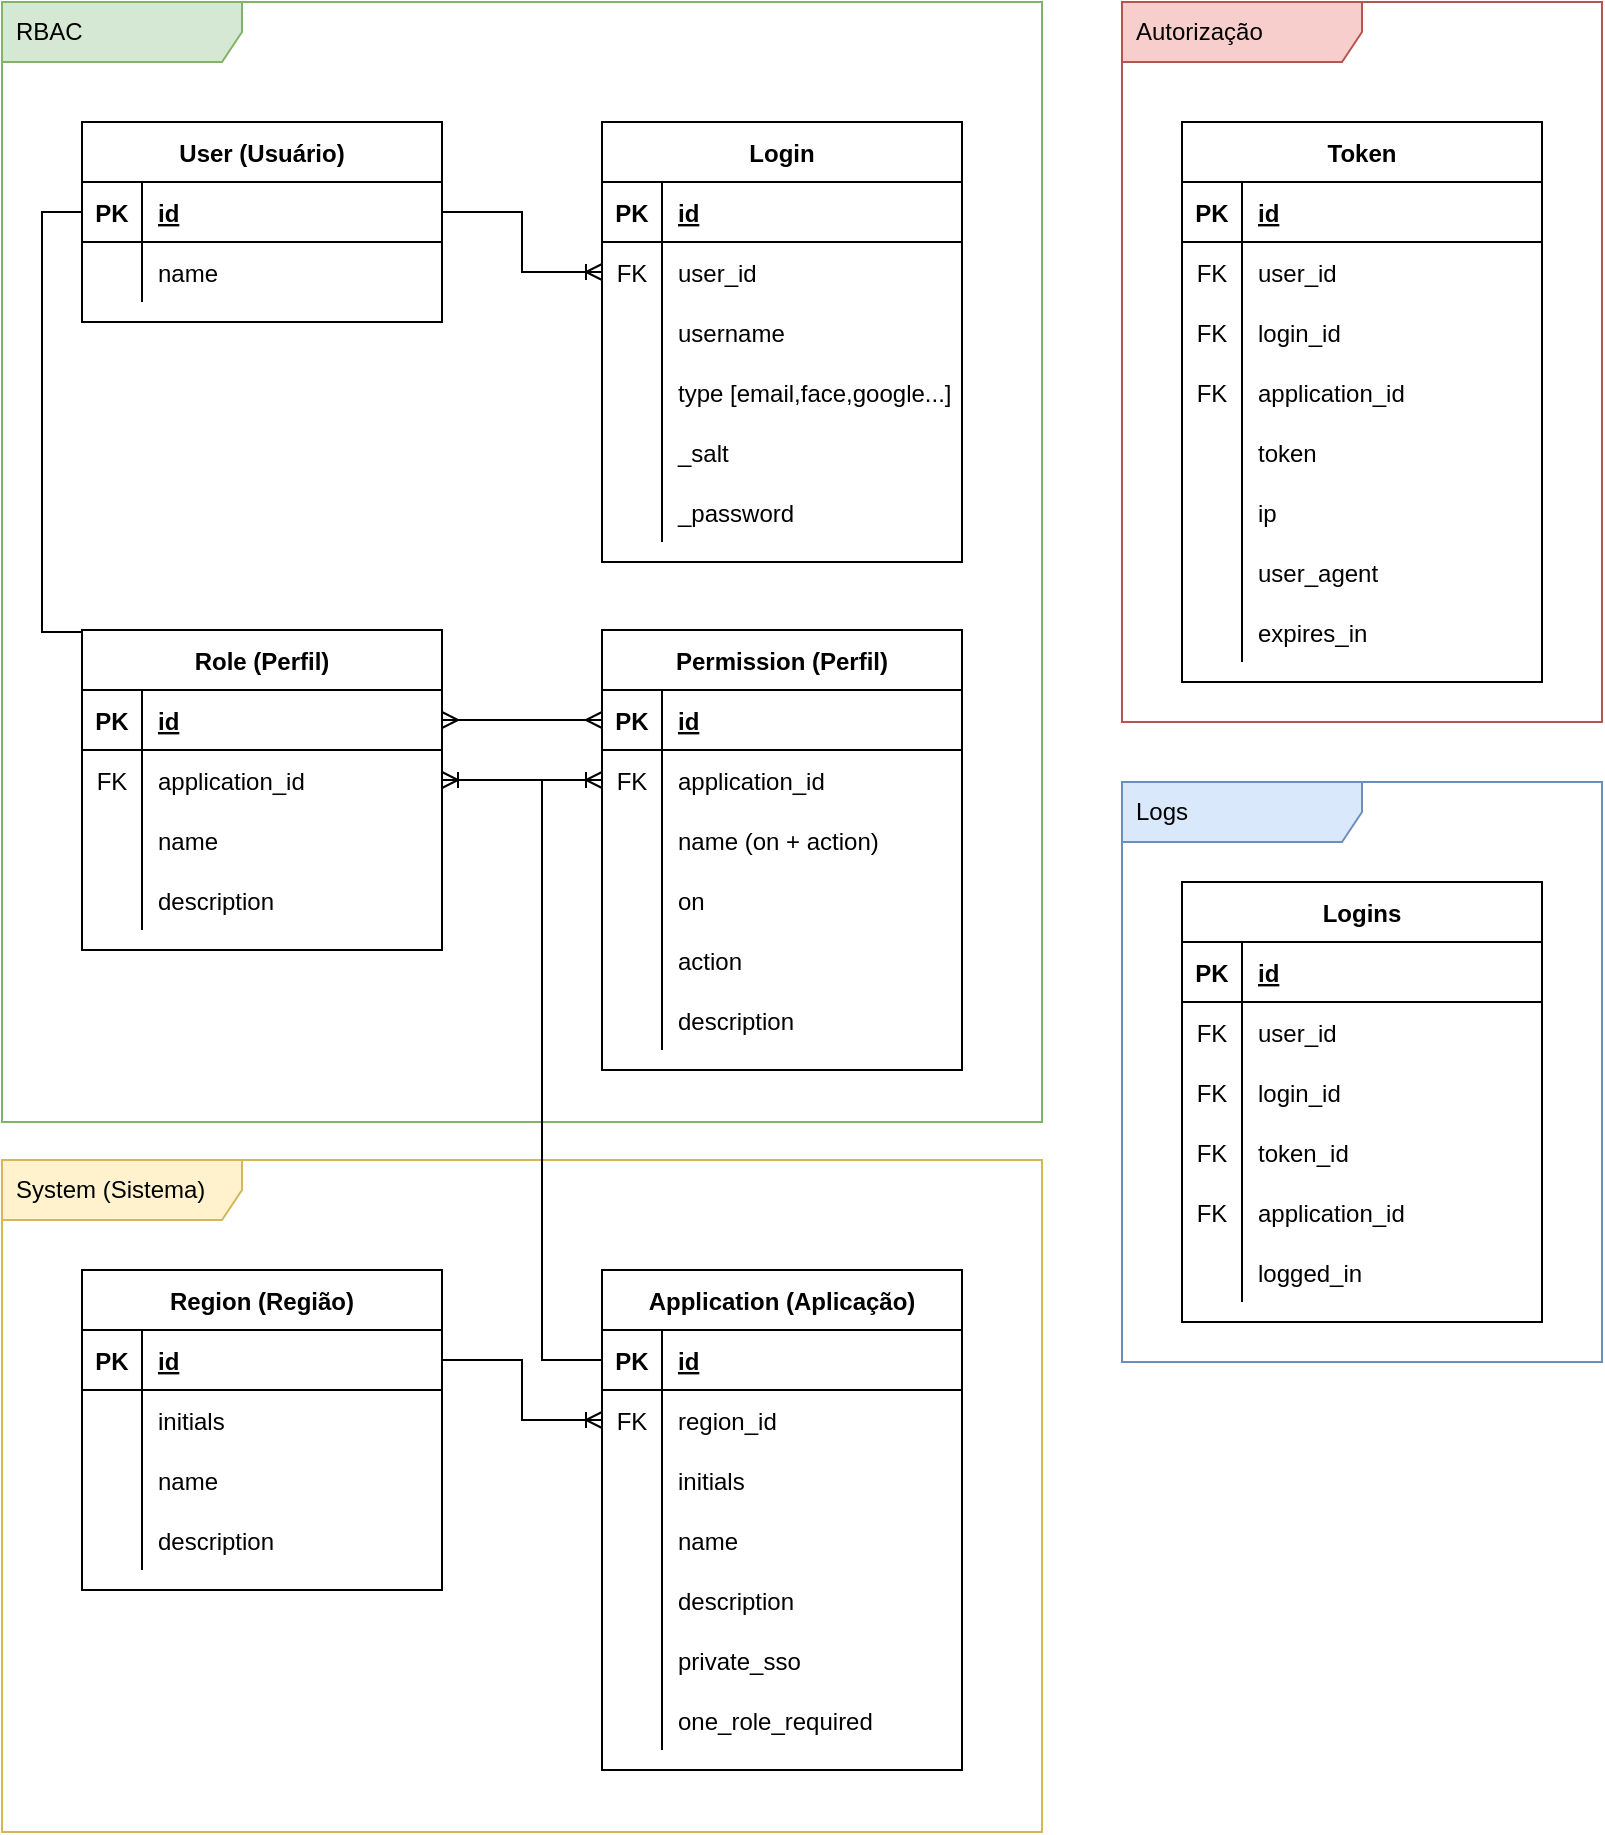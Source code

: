 <mxfile version="17.4.2" type="device"><diagram id="7L22PX9QV5Uu25FfbXxa" name="Page-1"><mxGraphModel dx="1422" dy="873" grid="1" gridSize="10" guides="1" tooltips="1" connect="1" arrows="1" fold="1" page="1" pageScale="1" pageWidth="850" pageHeight="1100" math="0" shadow="0"><root><mxCell id="0"/><mxCell id="1" parent="0"/><mxCell id="pGG53YKGma42JUIy1gXs-1" value="RBAC" style="shape=umlFrame;whiteSpace=wrap;html=1;width=120;height=30;boundedLbl=1;verticalAlign=middle;align=left;spacingLeft=5;fillColor=#d5e8d4;strokeColor=#82b366;swimlaneFillColor=default;" parent="1" vertex="1"><mxGeometry x="23" y="30" width="520" height="560" as="geometry"/></mxCell><mxCell id="pGG53YKGma42JUIy1gXs-2" value="Autorização" style="shape=umlFrame;whiteSpace=wrap;html=1;width=120;height=30;boundedLbl=1;verticalAlign=middle;align=left;spacingLeft=5;fillColor=#f8cecc;strokeColor=#b85450;swimlaneFillColor=default;" parent="1" vertex="1"><mxGeometry x="583" y="30" width="240" height="360" as="geometry"/></mxCell><mxCell id="pGG53YKGma42JUIy1gXs-66" style="edgeStyle=orthogonalEdgeStyle;rounded=0;orthogonalLoop=1;jettySize=auto;html=1;endArrow=ERoneToMany;endFill=0;" parent="1" source="pGG53YKGma42JUIy1gXs-23" target="pGG53YKGma42JUIy1gXs-36" edge="1"><mxGeometry relative="1" as="geometry"><Array as="points"><mxPoint x="43" y="135"/><mxPoint x="43" y="345"/></Array></mxGeometry></mxCell><mxCell id="pGG53YKGma42JUIy1gXs-22" value="User (Usuário)" style="shape=table;startSize=30;container=1;collapsible=1;childLayout=tableLayout;fixedRows=1;rowLines=0;fontStyle=1;align=center;resizeLast=1;" parent="1" vertex="1"><mxGeometry x="63" y="90" width="180" height="100" as="geometry"><mxRectangle x="60" y="400" width="60" height="30" as="alternateBounds"/></mxGeometry></mxCell><mxCell id="pGG53YKGma42JUIy1gXs-23" value="" style="shape=tableRow;horizontal=0;startSize=0;swimlaneHead=0;swimlaneBody=0;fillColor=none;collapsible=0;dropTarget=0;points=[[0,0.5],[1,0.5]];portConstraint=eastwest;top=0;left=0;right=0;bottom=1;" parent="pGG53YKGma42JUIy1gXs-22" vertex="1"><mxGeometry y="30" width="180" height="30" as="geometry"/></mxCell><mxCell id="pGG53YKGma42JUIy1gXs-24" value="PK" style="shape=partialRectangle;connectable=0;fillColor=none;top=0;left=0;bottom=0;right=0;fontStyle=1;overflow=hidden;" parent="pGG53YKGma42JUIy1gXs-23" vertex="1"><mxGeometry width="30" height="30" as="geometry"><mxRectangle width="30" height="30" as="alternateBounds"/></mxGeometry></mxCell><mxCell id="pGG53YKGma42JUIy1gXs-25" value="id" style="shape=partialRectangle;connectable=0;fillColor=none;top=0;left=0;bottom=0;right=0;align=left;spacingLeft=6;fontStyle=5;overflow=hidden;" parent="pGG53YKGma42JUIy1gXs-23" vertex="1"><mxGeometry x="30" width="150" height="30" as="geometry"><mxRectangle width="150" height="30" as="alternateBounds"/></mxGeometry></mxCell><mxCell id="pGG53YKGma42JUIy1gXs-26" value="" style="shape=tableRow;horizontal=0;startSize=0;swimlaneHead=0;swimlaneBody=0;fillColor=none;collapsible=0;dropTarget=0;points=[[0,0.5],[1,0.5]];portConstraint=eastwest;top=0;left=0;right=0;bottom=0;" parent="pGG53YKGma42JUIy1gXs-22" vertex="1"><mxGeometry y="60" width="180" height="30" as="geometry"/></mxCell><mxCell id="pGG53YKGma42JUIy1gXs-27" value="" style="shape=partialRectangle;connectable=0;fillColor=none;top=0;left=0;bottom=0;right=0;editable=1;overflow=hidden;" parent="pGG53YKGma42JUIy1gXs-26" vertex="1"><mxGeometry width="30" height="30" as="geometry"><mxRectangle width="30" height="30" as="alternateBounds"/></mxGeometry></mxCell><mxCell id="pGG53YKGma42JUIy1gXs-28" value="name" style="shape=partialRectangle;connectable=0;fillColor=none;top=0;left=0;bottom=0;right=0;align=left;spacingLeft=6;overflow=hidden;" parent="pGG53YKGma42JUIy1gXs-26" vertex="1"><mxGeometry x="30" width="150" height="30" as="geometry"><mxRectangle width="150" height="30" as="alternateBounds"/></mxGeometry></mxCell><mxCell id="pGG53YKGma42JUIy1gXs-35" value="Role (Perfil)" style="shape=table;startSize=30;container=1;collapsible=1;childLayout=tableLayout;fixedRows=1;rowLines=0;fontStyle=1;align=center;resizeLast=1;" parent="1" vertex="1"><mxGeometry x="63" y="344" width="180" height="160" as="geometry"><mxRectangle x="60" y="400" width="60" height="30" as="alternateBounds"/></mxGeometry></mxCell><mxCell id="pGG53YKGma42JUIy1gXs-36" value="" style="shape=tableRow;horizontal=0;startSize=0;swimlaneHead=0;swimlaneBody=0;fillColor=none;collapsible=0;dropTarget=0;points=[[0,0.5],[1,0.5]];portConstraint=eastwest;top=0;left=0;right=0;bottom=1;" parent="pGG53YKGma42JUIy1gXs-35" vertex="1"><mxGeometry y="30" width="180" height="30" as="geometry"/></mxCell><mxCell id="pGG53YKGma42JUIy1gXs-37" value="PK" style="shape=partialRectangle;connectable=0;fillColor=none;top=0;left=0;bottom=0;right=0;fontStyle=1;overflow=hidden;" parent="pGG53YKGma42JUIy1gXs-36" vertex="1"><mxGeometry width="30" height="30" as="geometry"><mxRectangle width="30" height="30" as="alternateBounds"/></mxGeometry></mxCell><mxCell id="pGG53YKGma42JUIy1gXs-38" value="id" style="shape=partialRectangle;connectable=0;fillColor=none;top=0;left=0;bottom=0;right=0;align=left;spacingLeft=6;fontStyle=5;overflow=hidden;" parent="pGG53YKGma42JUIy1gXs-36" vertex="1"><mxGeometry x="30" width="150" height="30" as="geometry"><mxRectangle width="150" height="30" as="alternateBounds"/></mxGeometry></mxCell><mxCell id="pGG53YKGma42JUIy1gXs-45" value="" style="shape=tableRow;horizontal=0;startSize=0;swimlaneHead=0;swimlaneBody=0;fillColor=none;collapsible=0;dropTarget=0;points=[[0,0.5],[1,0.5]];portConstraint=eastwest;top=0;left=0;right=0;bottom=0;" parent="pGG53YKGma42JUIy1gXs-35" vertex="1"><mxGeometry y="60" width="180" height="30" as="geometry"/></mxCell><mxCell id="pGG53YKGma42JUIy1gXs-46" value="FK" style="shape=partialRectangle;connectable=0;fillColor=none;top=0;left=0;bottom=0;right=0;fontStyle=0;overflow=hidden;" parent="pGG53YKGma42JUIy1gXs-45" vertex="1"><mxGeometry width="30" height="30" as="geometry"><mxRectangle width="30" height="30" as="alternateBounds"/></mxGeometry></mxCell><mxCell id="pGG53YKGma42JUIy1gXs-47" value="application_id" style="shape=partialRectangle;connectable=0;fillColor=none;top=0;left=0;bottom=0;right=0;align=left;spacingLeft=6;fontStyle=0;overflow=hidden;" parent="pGG53YKGma42JUIy1gXs-45" vertex="1"><mxGeometry x="30" width="150" height="30" as="geometry"><mxRectangle width="150" height="30" as="alternateBounds"/></mxGeometry></mxCell><mxCell id="pGG53YKGma42JUIy1gXs-39" value="" style="shape=tableRow;horizontal=0;startSize=0;swimlaneHead=0;swimlaneBody=0;fillColor=none;collapsible=0;dropTarget=0;points=[[0,0.5],[1,0.5]];portConstraint=eastwest;top=0;left=0;right=0;bottom=0;" parent="pGG53YKGma42JUIy1gXs-35" vertex="1"><mxGeometry y="90" width="180" height="30" as="geometry"/></mxCell><mxCell id="pGG53YKGma42JUIy1gXs-40" value="" style="shape=partialRectangle;connectable=0;fillColor=none;top=0;left=0;bottom=0;right=0;editable=1;overflow=hidden;" parent="pGG53YKGma42JUIy1gXs-39" vertex="1"><mxGeometry width="30" height="30" as="geometry"><mxRectangle width="30" height="30" as="alternateBounds"/></mxGeometry></mxCell><mxCell id="pGG53YKGma42JUIy1gXs-41" value="name" style="shape=partialRectangle;connectable=0;fillColor=none;top=0;left=0;bottom=0;right=0;align=left;spacingLeft=6;overflow=hidden;" parent="pGG53YKGma42JUIy1gXs-39" vertex="1"><mxGeometry x="30" width="150" height="30" as="geometry"><mxRectangle width="150" height="30" as="alternateBounds"/></mxGeometry></mxCell><mxCell id="TY3acSl_LxQXNYoDr1w_-26" value="" style="shape=tableRow;horizontal=0;startSize=0;swimlaneHead=0;swimlaneBody=0;fillColor=none;collapsible=0;dropTarget=0;points=[[0,0.5],[1,0.5]];portConstraint=eastwest;top=0;left=0;right=0;bottom=0;" vertex="1" parent="pGG53YKGma42JUIy1gXs-35"><mxGeometry y="120" width="180" height="30" as="geometry"/></mxCell><mxCell id="TY3acSl_LxQXNYoDr1w_-27" value="" style="shape=partialRectangle;connectable=0;fillColor=none;top=0;left=0;bottom=0;right=0;editable=1;overflow=hidden;" vertex="1" parent="TY3acSl_LxQXNYoDr1w_-26"><mxGeometry width="30" height="30" as="geometry"><mxRectangle width="30" height="30" as="alternateBounds"/></mxGeometry></mxCell><mxCell id="TY3acSl_LxQXNYoDr1w_-28" value="description" style="shape=partialRectangle;connectable=0;fillColor=none;top=0;left=0;bottom=0;right=0;align=left;spacingLeft=6;overflow=hidden;" vertex="1" parent="TY3acSl_LxQXNYoDr1w_-26"><mxGeometry x="30" width="150" height="30" as="geometry"><mxRectangle width="150" height="30" as="alternateBounds"/></mxGeometry></mxCell><mxCell id="pGG53YKGma42JUIy1gXs-48" value="System (Sistema)" style="shape=umlFrame;whiteSpace=wrap;html=1;width=120;height=30;boundedLbl=1;verticalAlign=middle;align=left;spacingLeft=5;fillColor=#fff2cc;strokeColor=#d6b656;swimlaneFillColor=default;" parent="1" vertex="1"><mxGeometry x="23" y="609" width="520" height="336" as="geometry"/></mxCell><mxCell id="pGG53YKGma42JUIy1gXs-49" value="Permission (Perfil)" style="shape=table;startSize=30;container=1;collapsible=1;childLayout=tableLayout;fixedRows=1;rowLines=0;fontStyle=1;align=center;resizeLast=1;" parent="1" vertex="1"><mxGeometry x="323" y="344" width="180" height="220" as="geometry"><mxRectangle x="60" y="400" width="60" height="30" as="alternateBounds"/></mxGeometry></mxCell><mxCell id="pGG53YKGma42JUIy1gXs-50" value="" style="shape=tableRow;horizontal=0;startSize=0;swimlaneHead=0;swimlaneBody=0;fillColor=none;collapsible=0;dropTarget=0;points=[[0,0.5],[1,0.5]];portConstraint=eastwest;top=0;left=0;right=0;bottom=1;" parent="pGG53YKGma42JUIy1gXs-49" vertex="1"><mxGeometry y="30" width="180" height="30" as="geometry"/></mxCell><mxCell id="pGG53YKGma42JUIy1gXs-51" value="PK" style="shape=partialRectangle;connectable=0;fillColor=none;top=0;left=0;bottom=0;right=0;fontStyle=1;overflow=hidden;" parent="pGG53YKGma42JUIy1gXs-50" vertex="1"><mxGeometry width="30" height="30" as="geometry"><mxRectangle width="30" height="30" as="alternateBounds"/></mxGeometry></mxCell><mxCell id="pGG53YKGma42JUIy1gXs-52" value="id" style="shape=partialRectangle;connectable=0;fillColor=none;top=0;left=0;bottom=0;right=0;align=left;spacingLeft=6;fontStyle=5;overflow=hidden;" parent="pGG53YKGma42JUIy1gXs-50" vertex="1"><mxGeometry x="30" width="150" height="30" as="geometry"><mxRectangle width="150" height="30" as="alternateBounds"/></mxGeometry></mxCell><mxCell id="pGG53YKGma42JUIy1gXs-53" value="" style="shape=tableRow;horizontal=0;startSize=0;swimlaneHead=0;swimlaneBody=0;fillColor=none;collapsible=0;dropTarget=0;points=[[0,0.5],[1,0.5]];portConstraint=eastwest;top=0;left=0;right=0;bottom=0;" parent="pGG53YKGma42JUIy1gXs-49" vertex="1"><mxGeometry y="60" width="180" height="30" as="geometry"/></mxCell><mxCell id="pGG53YKGma42JUIy1gXs-54" value="FK" style="shape=partialRectangle;connectable=0;fillColor=none;top=0;left=0;bottom=0;right=0;fontStyle=0;overflow=hidden;" parent="pGG53YKGma42JUIy1gXs-53" vertex="1"><mxGeometry width="30" height="30" as="geometry"><mxRectangle width="30" height="30" as="alternateBounds"/></mxGeometry></mxCell><mxCell id="pGG53YKGma42JUIy1gXs-55" value="application_id" style="shape=partialRectangle;connectable=0;fillColor=none;top=0;left=0;bottom=0;right=0;align=left;spacingLeft=6;fontStyle=0;overflow=hidden;" parent="pGG53YKGma42JUIy1gXs-53" vertex="1"><mxGeometry x="30" width="150" height="30" as="geometry"><mxRectangle width="150" height="30" as="alternateBounds"/></mxGeometry></mxCell><mxCell id="pGG53YKGma42JUIy1gXs-63" value="" style="shape=tableRow;horizontal=0;startSize=0;swimlaneHead=0;swimlaneBody=0;fillColor=none;collapsible=0;dropTarget=0;points=[[0,0.5],[1,0.5]];portConstraint=eastwest;top=0;left=0;right=0;bottom=0;" parent="pGG53YKGma42JUIy1gXs-49" vertex="1"><mxGeometry y="90" width="180" height="30" as="geometry"/></mxCell><mxCell id="pGG53YKGma42JUIy1gXs-64" value="" style="shape=partialRectangle;connectable=0;fillColor=none;top=0;left=0;bottom=0;right=0;editable=1;overflow=hidden;" parent="pGG53YKGma42JUIy1gXs-63" vertex="1"><mxGeometry width="30" height="30" as="geometry"><mxRectangle width="30" height="30" as="alternateBounds"/></mxGeometry></mxCell><mxCell id="pGG53YKGma42JUIy1gXs-65" value="name (on + action)" style="shape=partialRectangle;connectable=0;fillColor=none;top=0;left=0;bottom=0;right=0;align=left;spacingLeft=6;overflow=hidden;" parent="pGG53YKGma42JUIy1gXs-63" vertex="1"><mxGeometry x="30" width="150" height="30" as="geometry"><mxRectangle width="150" height="30" as="alternateBounds"/></mxGeometry></mxCell><mxCell id="pGG53YKGma42JUIy1gXs-56" value="" style="shape=tableRow;horizontal=0;startSize=0;swimlaneHead=0;swimlaneBody=0;fillColor=none;collapsible=0;dropTarget=0;points=[[0,0.5],[1,0.5]];portConstraint=eastwest;top=0;left=0;right=0;bottom=0;" parent="pGG53YKGma42JUIy1gXs-49" vertex="1"><mxGeometry y="120" width="180" height="30" as="geometry"/></mxCell><mxCell id="pGG53YKGma42JUIy1gXs-57" value="" style="shape=partialRectangle;connectable=0;fillColor=none;top=0;left=0;bottom=0;right=0;editable=1;overflow=hidden;" parent="pGG53YKGma42JUIy1gXs-56" vertex="1"><mxGeometry width="30" height="30" as="geometry"><mxRectangle width="30" height="30" as="alternateBounds"/></mxGeometry></mxCell><mxCell id="pGG53YKGma42JUIy1gXs-58" value="on" style="shape=partialRectangle;connectable=0;fillColor=none;top=0;left=0;bottom=0;right=0;align=left;spacingLeft=6;overflow=hidden;" parent="pGG53YKGma42JUIy1gXs-56" vertex="1"><mxGeometry x="30" width="150" height="30" as="geometry"><mxRectangle width="150" height="30" as="alternateBounds"/></mxGeometry></mxCell><mxCell id="pGG53YKGma42JUIy1gXs-60" value="" style="shape=tableRow;horizontal=0;startSize=0;swimlaneHead=0;swimlaneBody=0;fillColor=none;collapsible=0;dropTarget=0;points=[[0,0.5],[1,0.5]];portConstraint=eastwest;top=0;left=0;right=0;bottom=0;" parent="pGG53YKGma42JUIy1gXs-49" vertex="1"><mxGeometry y="150" width="180" height="30" as="geometry"/></mxCell><mxCell id="pGG53YKGma42JUIy1gXs-61" value="" style="shape=partialRectangle;connectable=0;fillColor=none;top=0;left=0;bottom=0;right=0;editable=1;overflow=hidden;" parent="pGG53YKGma42JUIy1gXs-60" vertex="1"><mxGeometry width="30" height="30" as="geometry"><mxRectangle width="30" height="30" as="alternateBounds"/></mxGeometry></mxCell><mxCell id="pGG53YKGma42JUIy1gXs-62" value="action" style="shape=partialRectangle;connectable=0;fillColor=none;top=0;left=0;bottom=0;right=0;align=left;spacingLeft=6;overflow=hidden;" parent="pGG53YKGma42JUIy1gXs-60" vertex="1"><mxGeometry x="30" width="150" height="30" as="geometry"><mxRectangle width="150" height="30" as="alternateBounds"/></mxGeometry></mxCell><mxCell id="TY3acSl_LxQXNYoDr1w_-29" value="" style="shape=tableRow;horizontal=0;startSize=0;swimlaneHead=0;swimlaneBody=0;fillColor=none;collapsible=0;dropTarget=0;points=[[0,0.5],[1,0.5]];portConstraint=eastwest;top=0;left=0;right=0;bottom=0;" vertex="1" parent="pGG53YKGma42JUIy1gXs-49"><mxGeometry y="180" width="180" height="30" as="geometry"/></mxCell><mxCell id="TY3acSl_LxQXNYoDr1w_-30" value="" style="shape=partialRectangle;connectable=0;fillColor=none;top=0;left=0;bottom=0;right=0;editable=1;overflow=hidden;" vertex="1" parent="TY3acSl_LxQXNYoDr1w_-29"><mxGeometry width="30" height="30" as="geometry"><mxRectangle width="30" height="30" as="alternateBounds"/></mxGeometry></mxCell><mxCell id="TY3acSl_LxQXNYoDr1w_-31" value="description" style="shape=partialRectangle;connectable=0;fillColor=none;top=0;left=0;bottom=0;right=0;align=left;spacingLeft=6;overflow=hidden;" vertex="1" parent="TY3acSl_LxQXNYoDr1w_-29"><mxGeometry x="30" width="150" height="30" as="geometry"><mxRectangle width="150" height="30" as="alternateBounds"/></mxGeometry></mxCell><mxCell id="pGG53YKGma42JUIy1gXs-67" style="edgeStyle=orthogonalEdgeStyle;rounded=0;orthogonalLoop=1;jettySize=auto;html=1;endArrow=ERmany;endFill=0;startArrow=ERmany;startFill=0;" parent="1" source="pGG53YKGma42JUIy1gXs-36" target="pGG53YKGma42JUIy1gXs-50" edge="1"><mxGeometry relative="1" as="geometry"/></mxCell><mxCell id="pGG53YKGma42JUIy1gXs-68" value="Region (Região)" style="shape=table;startSize=30;container=1;collapsible=1;childLayout=tableLayout;fixedRows=1;rowLines=0;fontStyle=1;align=center;resizeLast=1;" parent="1" vertex="1"><mxGeometry x="63" y="664" width="180" height="160" as="geometry"><mxRectangle x="60" y="400" width="60" height="30" as="alternateBounds"/></mxGeometry></mxCell><mxCell id="pGG53YKGma42JUIy1gXs-69" value="" style="shape=tableRow;horizontal=0;startSize=0;swimlaneHead=0;swimlaneBody=0;fillColor=none;collapsible=0;dropTarget=0;points=[[0,0.5],[1,0.5]];portConstraint=eastwest;top=0;left=0;right=0;bottom=1;" parent="pGG53YKGma42JUIy1gXs-68" vertex="1"><mxGeometry y="30" width="180" height="30" as="geometry"/></mxCell><mxCell id="pGG53YKGma42JUIy1gXs-70" value="PK" style="shape=partialRectangle;connectable=0;fillColor=none;top=0;left=0;bottom=0;right=0;fontStyle=1;overflow=hidden;" parent="pGG53YKGma42JUIy1gXs-69" vertex="1"><mxGeometry width="30" height="30" as="geometry"><mxRectangle width="30" height="30" as="alternateBounds"/></mxGeometry></mxCell><mxCell id="pGG53YKGma42JUIy1gXs-71" value="id" style="shape=partialRectangle;connectable=0;fillColor=none;top=0;left=0;bottom=0;right=0;align=left;spacingLeft=6;fontStyle=5;overflow=hidden;" parent="pGG53YKGma42JUIy1gXs-69" vertex="1"><mxGeometry x="30" width="150" height="30" as="geometry"><mxRectangle width="150" height="30" as="alternateBounds"/></mxGeometry></mxCell><mxCell id="pGG53YKGma42JUIy1gXs-72" value="" style="shape=tableRow;horizontal=0;startSize=0;swimlaneHead=0;swimlaneBody=0;fillColor=none;collapsible=0;dropTarget=0;points=[[0,0.5],[1,0.5]];portConstraint=eastwest;top=0;left=0;right=0;bottom=0;" parent="pGG53YKGma42JUIy1gXs-68" vertex="1"><mxGeometry y="60" width="180" height="30" as="geometry"/></mxCell><mxCell id="pGG53YKGma42JUIy1gXs-73" value="" style="shape=partialRectangle;connectable=0;fillColor=none;top=0;left=0;bottom=0;right=0;editable=1;overflow=hidden;" parent="pGG53YKGma42JUIy1gXs-72" vertex="1"><mxGeometry width="30" height="30" as="geometry"><mxRectangle width="30" height="30" as="alternateBounds"/></mxGeometry></mxCell><mxCell id="pGG53YKGma42JUIy1gXs-74" value="initials" style="shape=partialRectangle;connectable=0;fillColor=none;top=0;left=0;bottom=0;right=0;align=left;spacingLeft=6;overflow=hidden;" parent="pGG53YKGma42JUIy1gXs-72" vertex="1"><mxGeometry x="30" width="150" height="30" as="geometry"><mxRectangle width="150" height="30" as="alternateBounds"/></mxGeometry></mxCell><mxCell id="TY3acSl_LxQXNYoDr1w_-2" value="" style="shape=tableRow;horizontal=0;startSize=0;swimlaneHead=0;swimlaneBody=0;fillColor=none;collapsible=0;dropTarget=0;points=[[0,0.5],[1,0.5]];portConstraint=eastwest;top=0;left=0;right=0;bottom=0;" vertex="1" parent="pGG53YKGma42JUIy1gXs-68"><mxGeometry y="90" width="180" height="30" as="geometry"/></mxCell><mxCell id="TY3acSl_LxQXNYoDr1w_-3" value="" style="shape=partialRectangle;connectable=0;fillColor=none;top=0;left=0;bottom=0;right=0;editable=1;overflow=hidden;" vertex="1" parent="TY3acSl_LxQXNYoDr1w_-2"><mxGeometry width="30" height="30" as="geometry"><mxRectangle width="30" height="30" as="alternateBounds"/></mxGeometry></mxCell><mxCell id="TY3acSl_LxQXNYoDr1w_-4" value="name" style="shape=partialRectangle;connectable=0;fillColor=none;top=0;left=0;bottom=0;right=0;align=left;spacingLeft=6;overflow=hidden;" vertex="1" parent="TY3acSl_LxQXNYoDr1w_-2"><mxGeometry x="30" width="150" height="30" as="geometry"><mxRectangle width="150" height="30" as="alternateBounds"/></mxGeometry></mxCell><mxCell id="7OLPTeiI4jVUDo6cS-9v-1" value="" style="shape=tableRow;horizontal=0;startSize=0;swimlaneHead=0;swimlaneBody=0;fillColor=none;collapsible=0;dropTarget=0;points=[[0,0.5],[1,0.5]];portConstraint=eastwest;top=0;left=0;right=0;bottom=0;" parent="pGG53YKGma42JUIy1gXs-68" vertex="1"><mxGeometry y="120" width="180" height="30" as="geometry"/></mxCell><mxCell id="7OLPTeiI4jVUDo6cS-9v-2" value="" style="shape=partialRectangle;connectable=0;fillColor=none;top=0;left=0;bottom=0;right=0;editable=1;overflow=hidden;" parent="7OLPTeiI4jVUDo6cS-9v-1" vertex="1"><mxGeometry width="30" height="30" as="geometry"><mxRectangle width="30" height="30" as="alternateBounds"/></mxGeometry></mxCell><mxCell id="7OLPTeiI4jVUDo6cS-9v-3" value="description" style="shape=partialRectangle;connectable=0;fillColor=none;top=0;left=0;bottom=0;right=0;align=left;spacingLeft=6;overflow=hidden;" parent="7OLPTeiI4jVUDo6cS-9v-1" vertex="1"><mxGeometry x="30" width="150" height="30" as="geometry"><mxRectangle width="150" height="30" as="alternateBounds"/></mxGeometry></mxCell><mxCell id="pGG53YKGma42JUIy1gXs-75" value="Application (Aplicação)" style="shape=table;startSize=30;container=1;collapsible=1;childLayout=tableLayout;fixedRows=1;rowLines=0;fontStyle=1;align=center;resizeLast=1;" parent="1" vertex="1"><mxGeometry x="323" y="664" width="180" height="250" as="geometry"><mxRectangle x="60" y="400" width="60" height="30" as="alternateBounds"/></mxGeometry></mxCell><mxCell id="pGG53YKGma42JUIy1gXs-76" value="" style="shape=tableRow;horizontal=0;startSize=0;swimlaneHead=0;swimlaneBody=0;fillColor=none;collapsible=0;dropTarget=0;points=[[0,0.5],[1,0.5]];portConstraint=eastwest;top=0;left=0;right=0;bottom=1;" parent="pGG53YKGma42JUIy1gXs-75" vertex="1"><mxGeometry y="30" width="180" height="30" as="geometry"/></mxCell><mxCell id="pGG53YKGma42JUIy1gXs-77" value="PK" style="shape=partialRectangle;connectable=0;fillColor=none;top=0;left=0;bottom=0;right=0;fontStyle=1;overflow=hidden;" parent="pGG53YKGma42JUIy1gXs-76" vertex="1"><mxGeometry width="30" height="30" as="geometry"><mxRectangle width="30" height="30" as="alternateBounds"/></mxGeometry></mxCell><mxCell id="pGG53YKGma42JUIy1gXs-78" value="id" style="shape=partialRectangle;connectable=0;fillColor=none;top=0;left=0;bottom=0;right=0;align=left;spacingLeft=6;fontStyle=5;overflow=hidden;" parent="pGG53YKGma42JUIy1gXs-76" vertex="1"><mxGeometry x="30" width="150" height="30" as="geometry"><mxRectangle width="150" height="30" as="alternateBounds"/></mxGeometry></mxCell><mxCell id="pGG53YKGma42JUIy1gXs-82" value="" style="shape=tableRow;horizontal=0;startSize=0;swimlaneHead=0;swimlaneBody=0;fillColor=none;collapsible=0;dropTarget=0;points=[[0,0.5],[1,0.5]];portConstraint=eastwest;top=0;left=0;right=0;bottom=0;" parent="pGG53YKGma42JUIy1gXs-75" vertex="1"><mxGeometry y="60" width="180" height="30" as="geometry"/></mxCell><mxCell id="pGG53YKGma42JUIy1gXs-83" value="FK" style="shape=partialRectangle;connectable=0;fillColor=none;top=0;left=0;bottom=0;right=0;fontStyle=0;overflow=hidden;" parent="pGG53YKGma42JUIy1gXs-82" vertex="1"><mxGeometry width="30" height="30" as="geometry"><mxRectangle width="30" height="30" as="alternateBounds"/></mxGeometry></mxCell><mxCell id="pGG53YKGma42JUIy1gXs-84" value="region_id" style="shape=partialRectangle;connectable=0;fillColor=none;top=0;left=0;bottom=0;right=0;align=left;spacingLeft=6;fontStyle=0;overflow=hidden;" parent="pGG53YKGma42JUIy1gXs-82" vertex="1"><mxGeometry x="30" width="150" height="30" as="geometry"><mxRectangle width="150" height="30" as="alternateBounds"/></mxGeometry></mxCell><mxCell id="TY3acSl_LxQXNYoDr1w_-5" value="" style="shape=tableRow;horizontal=0;startSize=0;swimlaneHead=0;swimlaneBody=0;fillColor=none;collapsible=0;dropTarget=0;points=[[0,0.5],[1,0.5]];portConstraint=eastwest;top=0;left=0;right=0;bottom=0;" vertex="1" parent="pGG53YKGma42JUIy1gXs-75"><mxGeometry y="90" width="180" height="30" as="geometry"/></mxCell><mxCell id="TY3acSl_LxQXNYoDr1w_-6" value="" style="shape=partialRectangle;connectable=0;fillColor=none;top=0;left=0;bottom=0;right=0;editable=1;overflow=hidden;" vertex="1" parent="TY3acSl_LxQXNYoDr1w_-5"><mxGeometry width="30" height="30" as="geometry"><mxRectangle width="30" height="30" as="alternateBounds"/></mxGeometry></mxCell><mxCell id="TY3acSl_LxQXNYoDr1w_-7" value="initials" style="shape=partialRectangle;connectable=0;fillColor=none;top=0;left=0;bottom=0;right=0;align=left;spacingLeft=6;overflow=hidden;" vertex="1" parent="TY3acSl_LxQXNYoDr1w_-5"><mxGeometry x="30" width="150" height="30" as="geometry"><mxRectangle width="150" height="30" as="alternateBounds"/></mxGeometry></mxCell><mxCell id="pGG53YKGma42JUIy1gXs-79" value="" style="shape=tableRow;horizontal=0;startSize=0;swimlaneHead=0;swimlaneBody=0;fillColor=none;collapsible=0;dropTarget=0;points=[[0,0.5],[1,0.5]];portConstraint=eastwest;top=0;left=0;right=0;bottom=0;" parent="pGG53YKGma42JUIy1gXs-75" vertex="1"><mxGeometry y="120" width="180" height="30" as="geometry"/></mxCell><mxCell id="pGG53YKGma42JUIy1gXs-80" value="" style="shape=partialRectangle;connectable=0;fillColor=none;top=0;left=0;bottom=0;right=0;editable=1;overflow=hidden;" parent="pGG53YKGma42JUIy1gXs-79" vertex="1"><mxGeometry width="30" height="30" as="geometry"><mxRectangle width="30" height="30" as="alternateBounds"/></mxGeometry></mxCell><mxCell id="pGG53YKGma42JUIy1gXs-81" value="name" style="shape=partialRectangle;connectable=0;fillColor=none;top=0;left=0;bottom=0;right=0;align=left;spacingLeft=6;overflow=hidden;" parent="pGG53YKGma42JUIy1gXs-79" vertex="1"><mxGeometry x="30" width="150" height="30" as="geometry"><mxRectangle width="150" height="30" as="alternateBounds"/></mxGeometry></mxCell><mxCell id="7OLPTeiI4jVUDo6cS-9v-4" value="" style="shape=tableRow;horizontal=0;startSize=0;swimlaneHead=0;swimlaneBody=0;fillColor=none;collapsible=0;dropTarget=0;points=[[0,0.5],[1,0.5]];portConstraint=eastwest;top=0;left=0;right=0;bottom=0;" parent="pGG53YKGma42JUIy1gXs-75" vertex="1"><mxGeometry y="150" width="180" height="30" as="geometry"/></mxCell><mxCell id="7OLPTeiI4jVUDo6cS-9v-5" value="" style="shape=partialRectangle;connectable=0;fillColor=none;top=0;left=0;bottom=0;right=0;editable=1;overflow=hidden;" parent="7OLPTeiI4jVUDo6cS-9v-4" vertex="1"><mxGeometry width="30" height="30" as="geometry"><mxRectangle width="30" height="30" as="alternateBounds"/></mxGeometry></mxCell><mxCell id="7OLPTeiI4jVUDo6cS-9v-6" value="description" style="shape=partialRectangle;connectable=0;fillColor=none;top=0;left=0;bottom=0;right=0;align=left;spacingLeft=6;overflow=hidden;" parent="7OLPTeiI4jVUDo6cS-9v-4" vertex="1"><mxGeometry x="30" width="150" height="30" as="geometry"><mxRectangle width="150" height="30" as="alternateBounds"/></mxGeometry></mxCell><mxCell id="TY3acSl_LxQXNYoDr1w_-9" value="" style="shape=tableRow;horizontal=0;startSize=0;swimlaneHead=0;swimlaneBody=0;fillColor=none;collapsible=0;dropTarget=0;points=[[0,0.5],[1,0.5]];portConstraint=eastwest;top=0;left=0;right=0;bottom=0;" vertex="1" parent="pGG53YKGma42JUIy1gXs-75"><mxGeometry y="180" width="180" height="30" as="geometry"/></mxCell><mxCell id="TY3acSl_LxQXNYoDr1w_-10" value="" style="shape=partialRectangle;connectable=0;fillColor=none;top=0;left=0;bottom=0;right=0;editable=1;overflow=hidden;" vertex="1" parent="TY3acSl_LxQXNYoDr1w_-9"><mxGeometry width="30" height="30" as="geometry"><mxRectangle width="30" height="30" as="alternateBounds"/></mxGeometry></mxCell><mxCell id="TY3acSl_LxQXNYoDr1w_-11" value="private_sso" style="shape=partialRectangle;connectable=0;fillColor=none;top=0;left=0;bottom=0;right=0;align=left;spacingLeft=6;overflow=hidden;" vertex="1" parent="TY3acSl_LxQXNYoDr1w_-9"><mxGeometry x="30" width="150" height="30" as="geometry"><mxRectangle width="150" height="30" as="alternateBounds"/></mxGeometry></mxCell><mxCell id="TY3acSl_LxQXNYoDr1w_-16" value="" style="shape=tableRow;horizontal=0;startSize=0;swimlaneHead=0;swimlaneBody=0;fillColor=none;collapsible=0;dropTarget=0;points=[[0,0.5],[1,0.5]];portConstraint=eastwest;top=0;left=0;right=0;bottom=0;" vertex="1" parent="pGG53YKGma42JUIy1gXs-75"><mxGeometry y="210" width="180" height="30" as="geometry"/></mxCell><mxCell id="TY3acSl_LxQXNYoDr1w_-17" value="" style="shape=partialRectangle;connectable=0;fillColor=none;top=0;left=0;bottom=0;right=0;editable=1;overflow=hidden;" vertex="1" parent="TY3acSl_LxQXNYoDr1w_-16"><mxGeometry width="30" height="30" as="geometry"><mxRectangle width="30" height="30" as="alternateBounds"/></mxGeometry></mxCell><mxCell id="TY3acSl_LxQXNYoDr1w_-18" value="one_role_required" style="shape=partialRectangle;connectable=0;fillColor=none;top=0;left=0;bottom=0;right=0;align=left;spacingLeft=6;overflow=hidden;" vertex="1" parent="TY3acSl_LxQXNYoDr1w_-16"><mxGeometry x="30" width="150" height="30" as="geometry"><mxRectangle width="150" height="30" as="alternateBounds"/></mxGeometry></mxCell><mxCell id="pGG53YKGma42JUIy1gXs-85" style="edgeStyle=orthogonalEdgeStyle;rounded=0;orthogonalLoop=1;jettySize=auto;html=1;endArrow=ERoneToMany;endFill=0;" parent="1" source="pGG53YKGma42JUIy1gXs-69" target="pGG53YKGma42JUIy1gXs-82" edge="1"><mxGeometry relative="1" as="geometry"/></mxCell><mxCell id="7OLPTeiI4jVUDo6cS-9v-7" style="edgeStyle=orthogonalEdgeStyle;rounded=0;orthogonalLoop=1;jettySize=auto;html=1;endArrow=ERoneToMany;endFill=0;" parent="1" source="pGG53YKGma42JUIy1gXs-76" target="pGG53YKGma42JUIy1gXs-53" edge="1"><mxGeometry relative="1" as="geometry"><Array as="points"><mxPoint x="293" y="709"/><mxPoint x="293" y="419"/></Array></mxGeometry></mxCell><mxCell id="7OLPTeiI4jVUDo6cS-9v-8" style="edgeStyle=orthogonalEdgeStyle;rounded=0;orthogonalLoop=1;jettySize=auto;html=1;endArrow=ERoneToMany;endFill=0;" parent="1" source="pGG53YKGma42JUIy1gXs-76" target="pGG53YKGma42JUIy1gXs-45" edge="1"><mxGeometry relative="1" as="geometry"><mxPoint x="333" y="719" as="sourcePoint"/><mxPoint x="333" y="419" as="targetPoint"/><Array as="points"><mxPoint x="293" y="709"/><mxPoint x="293" y="419"/></Array></mxGeometry></mxCell><mxCell id="7OLPTeiI4jVUDo6cS-9v-9" value="Login" style="shape=table;startSize=30;container=1;collapsible=1;childLayout=tableLayout;fixedRows=1;rowLines=0;fontStyle=1;align=center;resizeLast=1;" parent="1" vertex="1"><mxGeometry x="323" y="90" width="180" height="220" as="geometry"><mxRectangle x="60" y="400" width="60" height="30" as="alternateBounds"/></mxGeometry></mxCell><mxCell id="7OLPTeiI4jVUDo6cS-9v-10" value="" style="shape=tableRow;horizontal=0;startSize=0;swimlaneHead=0;swimlaneBody=0;fillColor=none;collapsible=0;dropTarget=0;points=[[0,0.5],[1,0.5]];portConstraint=eastwest;top=0;left=0;right=0;bottom=1;" parent="7OLPTeiI4jVUDo6cS-9v-9" vertex="1"><mxGeometry y="30" width="180" height="30" as="geometry"/></mxCell><mxCell id="7OLPTeiI4jVUDo6cS-9v-11" value="PK" style="shape=partialRectangle;connectable=0;fillColor=none;top=0;left=0;bottom=0;right=0;fontStyle=1;overflow=hidden;" parent="7OLPTeiI4jVUDo6cS-9v-10" vertex="1"><mxGeometry width="30" height="30" as="geometry"><mxRectangle width="30" height="30" as="alternateBounds"/></mxGeometry></mxCell><mxCell id="7OLPTeiI4jVUDo6cS-9v-12" value="id" style="shape=partialRectangle;connectable=0;fillColor=none;top=0;left=0;bottom=0;right=0;align=left;spacingLeft=6;fontStyle=5;overflow=hidden;" parent="7OLPTeiI4jVUDo6cS-9v-10" vertex="1"><mxGeometry x="30" width="150" height="30" as="geometry"><mxRectangle width="150" height="30" as="alternateBounds"/></mxGeometry></mxCell><mxCell id="7OLPTeiI4jVUDo6cS-9v-44" value="" style="shape=tableRow;horizontal=0;startSize=0;swimlaneHead=0;swimlaneBody=0;fillColor=none;collapsible=0;dropTarget=0;points=[[0,0.5],[1,0.5]];portConstraint=eastwest;top=0;left=0;right=0;bottom=0;" parent="7OLPTeiI4jVUDo6cS-9v-9" vertex="1"><mxGeometry y="60" width="180" height="30" as="geometry"/></mxCell><mxCell id="7OLPTeiI4jVUDo6cS-9v-45" value="FK" style="shape=partialRectangle;connectable=0;fillColor=none;top=0;left=0;bottom=0;right=0;fontStyle=0;overflow=hidden;" parent="7OLPTeiI4jVUDo6cS-9v-44" vertex="1"><mxGeometry width="30" height="30" as="geometry"><mxRectangle width="30" height="30" as="alternateBounds"/></mxGeometry></mxCell><mxCell id="7OLPTeiI4jVUDo6cS-9v-46" value="user_id" style="shape=partialRectangle;connectable=0;fillColor=none;top=0;left=0;bottom=0;right=0;align=left;spacingLeft=6;fontStyle=0;overflow=hidden;" parent="7OLPTeiI4jVUDo6cS-9v-44" vertex="1"><mxGeometry x="30" width="150" height="30" as="geometry"><mxRectangle width="150" height="30" as="alternateBounds"/></mxGeometry></mxCell><mxCell id="7OLPTeiI4jVUDo6cS-9v-13" value="" style="shape=tableRow;horizontal=0;startSize=0;swimlaneHead=0;swimlaneBody=0;fillColor=none;collapsible=0;dropTarget=0;points=[[0,0.5],[1,0.5]];portConstraint=eastwest;top=0;left=0;right=0;bottom=0;" parent="7OLPTeiI4jVUDo6cS-9v-9" vertex="1"><mxGeometry y="90" width="180" height="30" as="geometry"/></mxCell><mxCell id="7OLPTeiI4jVUDo6cS-9v-14" value="" style="shape=partialRectangle;connectable=0;fillColor=none;top=0;left=0;bottom=0;right=0;editable=1;overflow=hidden;" parent="7OLPTeiI4jVUDo6cS-9v-13" vertex="1"><mxGeometry width="30" height="30" as="geometry"><mxRectangle width="30" height="30" as="alternateBounds"/></mxGeometry></mxCell><mxCell id="7OLPTeiI4jVUDo6cS-9v-15" value="username" style="shape=partialRectangle;connectable=0;fillColor=none;top=0;left=0;bottom=0;right=0;align=left;spacingLeft=6;overflow=hidden;" parent="7OLPTeiI4jVUDo6cS-9v-13" vertex="1"><mxGeometry x="30" width="150" height="30" as="geometry"><mxRectangle width="150" height="30" as="alternateBounds"/></mxGeometry></mxCell><mxCell id="7OLPTeiI4jVUDo6cS-9v-24" value="" style="shape=tableRow;horizontal=0;startSize=0;swimlaneHead=0;swimlaneBody=0;fillColor=none;collapsible=0;dropTarget=0;points=[[0,0.5],[1,0.5]];portConstraint=eastwest;top=0;left=0;right=0;bottom=0;" parent="7OLPTeiI4jVUDo6cS-9v-9" vertex="1"><mxGeometry y="120" width="180" height="30" as="geometry"/></mxCell><mxCell id="7OLPTeiI4jVUDo6cS-9v-25" value="" style="shape=partialRectangle;connectable=0;fillColor=none;top=0;left=0;bottom=0;right=0;editable=1;overflow=hidden;" parent="7OLPTeiI4jVUDo6cS-9v-24" vertex="1"><mxGeometry width="30" height="30" as="geometry"><mxRectangle width="30" height="30" as="alternateBounds"/></mxGeometry></mxCell><mxCell id="7OLPTeiI4jVUDo6cS-9v-26" value="type [email,face,google...]" style="shape=partialRectangle;connectable=0;fillColor=none;top=0;left=0;bottom=0;right=0;align=left;spacingLeft=6;overflow=hidden;" parent="7OLPTeiI4jVUDo6cS-9v-24" vertex="1"><mxGeometry x="30" width="150" height="30" as="geometry"><mxRectangle width="150" height="30" as="alternateBounds"/></mxGeometry></mxCell><mxCell id="7OLPTeiI4jVUDo6cS-9v-16" value="" style="shape=tableRow;horizontal=0;startSize=0;swimlaneHead=0;swimlaneBody=0;fillColor=none;collapsible=0;dropTarget=0;points=[[0,0.5],[1,0.5]];portConstraint=eastwest;top=0;left=0;right=0;bottom=0;" parent="7OLPTeiI4jVUDo6cS-9v-9" vertex="1"><mxGeometry y="150" width="180" height="30" as="geometry"/></mxCell><mxCell id="7OLPTeiI4jVUDo6cS-9v-17" value="" style="shape=partialRectangle;connectable=0;fillColor=none;top=0;left=0;bottom=0;right=0;editable=1;overflow=hidden;" parent="7OLPTeiI4jVUDo6cS-9v-16" vertex="1"><mxGeometry width="30" height="30" as="geometry"><mxRectangle width="30" height="30" as="alternateBounds"/></mxGeometry></mxCell><mxCell id="7OLPTeiI4jVUDo6cS-9v-18" value="_salt" style="shape=partialRectangle;connectable=0;fillColor=none;top=0;left=0;bottom=0;right=0;align=left;spacingLeft=6;overflow=hidden;" parent="7OLPTeiI4jVUDo6cS-9v-16" vertex="1"><mxGeometry x="30" width="150" height="30" as="geometry"><mxRectangle width="150" height="30" as="alternateBounds"/></mxGeometry></mxCell><mxCell id="7OLPTeiI4jVUDo6cS-9v-19" value="" style="shape=tableRow;horizontal=0;startSize=0;swimlaneHead=0;swimlaneBody=0;fillColor=none;collapsible=0;dropTarget=0;points=[[0,0.5],[1,0.5]];portConstraint=eastwest;top=0;left=0;right=0;bottom=0;" parent="7OLPTeiI4jVUDo6cS-9v-9" vertex="1"><mxGeometry y="180" width="180" height="30" as="geometry"/></mxCell><mxCell id="7OLPTeiI4jVUDo6cS-9v-20" value="" style="shape=partialRectangle;connectable=0;fillColor=none;top=0;left=0;bottom=0;right=0;editable=1;overflow=hidden;" parent="7OLPTeiI4jVUDo6cS-9v-19" vertex="1"><mxGeometry width="30" height="30" as="geometry"><mxRectangle width="30" height="30" as="alternateBounds"/></mxGeometry></mxCell><mxCell id="7OLPTeiI4jVUDo6cS-9v-21" value="_password" style="shape=partialRectangle;connectable=0;fillColor=none;top=0;left=0;bottom=0;right=0;align=left;spacingLeft=6;overflow=hidden;" parent="7OLPTeiI4jVUDo6cS-9v-19" vertex="1"><mxGeometry x="30" width="150" height="30" as="geometry"><mxRectangle width="150" height="30" as="alternateBounds"/></mxGeometry></mxCell><mxCell id="7OLPTeiI4jVUDo6cS-9v-27" style="edgeStyle=orthogonalEdgeStyle;rounded=0;orthogonalLoop=1;jettySize=auto;html=1;endArrow=ERoneToMany;endFill=0;" parent="1" source="pGG53YKGma42JUIy1gXs-23" target="7OLPTeiI4jVUDo6cS-9v-44" edge="1"><mxGeometry relative="1" as="geometry"><Array as="points"><mxPoint x="283" y="135"/><mxPoint x="283" y="165"/></Array><mxPoint x="73" y="145" as="sourcePoint"/><mxPoint x="73" y="355" as="targetPoint"/></mxGeometry></mxCell><mxCell id="7OLPTeiI4jVUDo6cS-9v-28" value="Token" style="shape=table;startSize=30;container=1;collapsible=1;childLayout=tableLayout;fixedRows=1;rowLines=0;fontStyle=1;align=center;resizeLast=1;" parent="1" vertex="1"><mxGeometry x="613" y="90" width="180" height="280" as="geometry"><mxRectangle x="60" y="400" width="60" height="30" as="alternateBounds"/></mxGeometry></mxCell><mxCell id="7OLPTeiI4jVUDo6cS-9v-29" value="" style="shape=tableRow;horizontal=0;startSize=0;swimlaneHead=0;swimlaneBody=0;fillColor=none;collapsible=0;dropTarget=0;points=[[0,0.5],[1,0.5]];portConstraint=eastwest;top=0;left=0;right=0;bottom=1;" parent="7OLPTeiI4jVUDo6cS-9v-28" vertex="1"><mxGeometry y="30" width="180" height="30" as="geometry"/></mxCell><mxCell id="7OLPTeiI4jVUDo6cS-9v-30" value="PK" style="shape=partialRectangle;connectable=0;fillColor=none;top=0;left=0;bottom=0;right=0;fontStyle=1;overflow=hidden;" parent="7OLPTeiI4jVUDo6cS-9v-29" vertex="1"><mxGeometry width="30" height="30" as="geometry"><mxRectangle width="30" height="30" as="alternateBounds"/></mxGeometry></mxCell><mxCell id="7OLPTeiI4jVUDo6cS-9v-31" value="id" style="shape=partialRectangle;connectable=0;fillColor=none;top=0;left=0;bottom=0;right=0;align=left;spacingLeft=6;fontStyle=5;overflow=hidden;" parent="7OLPTeiI4jVUDo6cS-9v-29" vertex="1"><mxGeometry x="30" width="150" height="30" as="geometry"><mxRectangle width="150" height="30" as="alternateBounds"/></mxGeometry></mxCell><mxCell id="7OLPTeiI4jVUDo6cS-9v-50" value="" style="shape=tableRow;horizontal=0;startSize=0;swimlaneHead=0;swimlaneBody=0;fillColor=none;collapsible=0;dropTarget=0;points=[[0,0.5],[1,0.5]];portConstraint=eastwest;top=0;left=0;right=0;bottom=0;" parent="7OLPTeiI4jVUDo6cS-9v-28" vertex="1"><mxGeometry y="60" width="180" height="30" as="geometry"/></mxCell><mxCell id="7OLPTeiI4jVUDo6cS-9v-51" value="FK" style="shape=partialRectangle;connectable=0;fillColor=none;top=0;left=0;bottom=0;right=0;fontStyle=0;overflow=hidden;" parent="7OLPTeiI4jVUDo6cS-9v-50" vertex="1"><mxGeometry width="30" height="30" as="geometry"><mxRectangle width="30" height="30" as="alternateBounds"/></mxGeometry></mxCell><mxCell id="7OLPTeiI4jVUDo6cS-9v-52" value="user_id" style="shape=partialRectangle;connectable=0;fillColor=none;top=0;left=0;bottom=0;right=0;align=left;spacingLeft=6;fontStyle=0;overflow=hidden;" parent="7OLPTeiI4jVUDo6cS-9v-50" vertex="1"><mxGeometry x="30" width="150" height="30" as="geometry"><mxRectangle width="150" height="30" as="alternateBounds"/></mxGeometry></mxCell><mxCell id="7OLPTeiI4jVUDo6cS-9v-77" value="" style="shape=tableRow;horizontal=0;startSize=0;swimlaneHead=0;swimlaneBody=0;fillColor=none;collapsible=0;dropTarget=0;points=[[0,0.5],[1,0.5]];portConstraint=eastwest;top=0;left=0;right=0;bottom=0;" parent="7OLPTeiI4jVUDo6cS-9v-28" vertex="1"><mxGeometry y="90" width="180" height="30" as="geometry"/></mxCell><mxCell id="7OLPTeiI4jVUDo6cS-9v-78" value="FK" style="shape=partialRectangle;connectable=0;fillColor=none;top=0;left=0;bottom=0;right=0;fontStyle=0;overflow=hidden;" parent="7OLPTeiI4jVUDo6cS-9v-77" vertex="1"><mxGeometry width="30" height="30" as="geometry"><mxRectangle width="30" height="30" as="alternateBounds"/></mxGeometry></mxCell><mxCell id="7OLPTeiI4jVUDo6cS-9v-79" value="login_id" style="shape=partialRectangle;connectable=0;fillColor=none;top=0;left=0;bottom=0;right=0;align=left;spacingLeft=6;fontStyle=0;overflow=hidden;" parent="7OLPTeiI4jVUDo6cS-9v-77" vertex="1"><mxGeometry x="30" width="150" height="30" as="geometry"><mxRectangle width="150" height="30" as="alternateBounds"/></mxGeometry></mxCell><mxCell id="7OLPTeiI4jVUDo6cS-9v-80" value="" style="shape=tableRow;horizontal=0;startSize=0;swimlaneHead=0;swimlaneBody=0;fillColor=none;collapsible=0;dropTarget=0;points=[[0,0.5],[1,0.5]];portConstraint=eastwest;top=0;left=0;right=0;bottom=0;" parent="7OLPTeiI4jVUDo6cS-9v-28" vertex="1"><mxGeometry y="120" width="180" height="30" as="geometry"/></mxCell><mxCell id="7OLPTeiI4jVUDo6cS-9v-81" value="FK" style="shape=partialRectangle;connectable=0;fillColor=none;top=0;left=0;bottom=0;right=0;fontStyle=0;overflow=hidden;" parent="7OLPTeiI4jVUDo6cS-9v-80" vertex="1"><mxGeometry width="30" height="30" as="geometry"><mxRectangle width="30" height="30" as="alternateBounds"/></mxGeometry></mxCell><mxCell id="7OLPTeiI4jVUDo6cS-9v-82" value="application_id" style="shape=partialRectangle;connectable=0;fillColor=none;top=0;left=0;bottom=0;right=0;align=left;spacingLeft=6;fontStyle=0;overflow=hidden;" parent="7OLPTeiI4jVUDo6cS-9v-80" vertex="1"><mxGeometry x="30" width="150" height="30" as="geometry"><mxRectangle width="150" height="30" as="alternateBounds"/></mxGeometry></mxCell><mxCell id="7OLPTeiI4jVUDo6cS-9v-32" value="" style="shape=tableRow;horizontal=0;startSize=0;swimlaneHead=0;swimlaneBody=0;fillColor=none;collapsible=0;dropTarget=0;points=[[0,0.5],[1,0.5]];portConstraint=eastwest;top=0;left=0;right=0;bottom=0;" parent="7OLPTeiI4jVUDo6cS-9v-28" vertex="1"><mxGeometry y="150" width="180" height="30" as="geometry"/></mxCell><mxCell id="7OLPTeiI4jVUDo6cS-9v-33" value="" style="shape=partialRectangle;connectable=0;fillColor=none;top=0;left=0;bottom=0;right=0;editable=1;overflow=hidden;" parent="7OLPTeiI4jVUDo6cS-9v-32" vertex="1"><mxGeometry width="30" height="30" as="geometry"><mxRectangle width="30" height="30" as="alternateBounds"/></mxGeometry></mxCell><mxCell id="7OLPTeiI4jVUDo6cS-9v-34" value="token" style="shape=partialRectangle;connectable=0;fillColor=none;top=0;left=0;bottom=0;right=0;align=left;spacingLeft=6;overflow=hidden;" parent="7OLPTeiI4jVUDo6cS-9v-32" vertex="1"><mxGeometry x="30" width="150" height="30" as="geometry"><mxRectangle width="150" height="30" as="alternateBounds"/></mxGeometry></mxCell><mxCell id="7OLPTeiI4jVUDo6cS-9v-38" value="" style="shape=tableRow;horizontal=0;startSize=0;swimlaneHead=0;swimlaneBody=0;fillColor=none;collapsible=0;dropTarget=0;points=[[0,0.5],[1,0.5]];portConstraint=eastwest;top=0;left=0;right=0;bottom=0;" parent="7OLPTeiI4jVUDo6cS-9v-28" vertex="1"><mxGeometry y="180" width="180" height="30" as="geometry"/></mxCell><mxCell id="7OLPTeiI4jVUDo6cS-9v-39" value="" style="shape=partialRectangle;connectable=0;fillColor=none;top=0;left=0;bottom=0;right=0;editable=1;overflow=hidden;" parent="7OLPTeiI4jVUDo6cS-9v-38" vertex="1"><mxGeometry width="30" height="30" as="geometry"><mxRectangle width="30" height="30" as="alternateBounds"/></mxGeometry></mxCell><mxCell id="7OLPTeiI4jVUDo6cS-9v-40" value="ip" style="shape=partialRectangle;connectable=0;fillColor=none;top=0;left=0;bottom=0;right=0;align=left;spacingLeft=6;overflow=hidden;" parent="7OLPTeiI4jVUDo6cS-9v-38" vertex="1"><mxGeometry x="30" width="150" height="30" as="geometry"><mxRectangle width="150" height="30" as="alternateBounds"/></mxGeometry></mxCell><mxCell id="TY3acSl_LxQXNYoDr1w_-19" value="" style="shape=tableRow;horizontal=0;startSize=0;swimlaneHead=0;swimlaneBody=0;fillColor=none;collapsible=0;dropTarget=0;points=[[0,0.5],[1,0.5]];portConstraint=eastwest;top=0;left=0;right=0;bottom=0;" vertex="1" parent="7OLPTeiI4jVUDo6cS-9v-28"><mxGeometry y="210" width="180" height="30" as="geometry"/></mxCell><mxCell id="TY3acSl_LxQXNYoDr1w_-20" value="" style="shape=partialRectangle;connectable=0;fillColor=none;top=0;left=0;bottom=0;right=0;editable=1;overflow=hidden;" vertex="1" parent="TY3acSl_LxQXNYoDr1w_-19"><mxGeometry width="30" height="30" as="geometry"><mxRectangle width="30" height="30" as="alternateBounds"/></mxGeometry></mxCell><mxCell id="TY3acSl_LxQXNYoDr1w_-21" value="user_agent" style="shape=partialRectangle;connectable=0;fillColor=none;top=0;left=0;bottom=0;right=0;align=left;spacingLeft=6;overflow=hidden;" vertex="1" parent="TY3acSl_LxQXNYoDr1w_-19"><mxGeometry x="30" width="150" height="30" as="geometry"><mxRectangle width="150" height="30" as="alternateBounds"/></mxGeometry></mxCell><mxCell id="7OLPTeiI4jVUDo6cS-9v-35" value="" style="shape=tableRow;horizontal=0;startSize=0;swimlaneHead=0;swimlaneBody=0;fillColor=none;collapsible=0;dropTarget=0;points=[[0,0.5],[1,0.5]];portConstraint=eastwest;top=0;left=0;right=0;bottom=0;" parent="7OLPTeiI4jVUDo6cS-9v-28" vertex="1"><mxGeometry y="240" width="180" height="30" as="geometry"/></mxCell><mxCell id="7OLPTeiI4jVUDo6cS-9v-36" value="" style="shape=partialRectangle;connectable=0;fillColor=none;top=0;left=0;bottom=0;right=0;editable=1;overflow=hidden;" parent="7OLPTeiI4jVUDo6cS-9v-35" vertex="1"><mxGeometry width="30" height="30" as="geometry"><mxRectangle width="30" height="30" as="alternateBounds"/></mxGeometry></mxCell><mxCell id="7OLPTeiI4jVUDo6cS-9v-37" value="expires_in" style="shape=partialRectangle;connectable=0;fillColor=none;top=0;left=0;bottom=0;right=0;align=left;spacingLeft=6;overflow=hidden;" parent="7OLPTeiI4jVUDo6cS-9v-35" vertex="1"><mxGeometry x="30" width="150" height="30" as="geometry"><mxRectangle width="150" height="30" as="alternateBounds"/></mxGeometry></mxCell><mxCell id="7OLPTeiI4jVUDo6cS-9v-53" value="Logs" style="shape=umlFrame;whiteSpace=wrap;html=1;width=120;height=30;boundedLbl=1;verticalAlign=middle;align=left;spacingLeft=5;fillColor=#dae8fc;strokeColor=#6c8ebf;swimlaneFillColor=default;" parent="1" vertex="1"><mxGeometry x="583" y="420" width="240" height="290" as="geometry"/></mxCell><mxCell id="7OLPTeiI4jVUDo6cS-9v-54" value="Logins" style="shape=table;startSize=30;container=1;collapsible=1;childLayout=tableLayout;fixedRows=1;rowLines=0;fontStyle=1;align=center;resizeLast=1;" parent="1" vertex="1"><mxGeometry x="613" y="470" width="180" height="220" as="geometry"><mxRectangle x="60" y="400" width="60" height="30" as="alternateBounds"/></mxGeometry></mxCell><mxCell id="7OLPTeiI4jVUDo6cS-9v-55" value="" style="shape=tableRow;horizontal=0;startSize=0;swimlaneHead=0;swimlaneBody=0;fillColor=none;collapsible=0;dropTarget=0;points=[[0,0.5],[1,0.5]];portConstraint=eastwest;top=0;left=0;right=0;bottom=1;" parent="7OLPTeiI4jVUDo6cS-9v-54" vertex="1"><mxGeometry y="30" width="180" height="30" as="geometry"/></mxCell><mxCell id="7OLPTeiI4jVUDo6cS-9v-56" value="PK" style="shape=partialRectangle;connectable=0;fillColor=none;top=0;left=0;bottom=0;right=0;fontStyle=1;overflow=hidden;" parent="7OLPTeiI4jVUDo6cS-9v-55" vertex="1"><mxGeometry width="30" height="30" as="geometry"><mxRectangle width="30" height="30" as="alternateBounds"/></mxGeometry></mxCell><mxCell id="7OLPTeiI4jVUDo6cS-9v-57" value="id" style="shape=partialRectangle;connectable=0;fillColor=none;top=0;left=0;bottom=0;right=0;align=left;spacingLeft=6;fontStyle=5;overflow=hidden;" parent="7OLPTeiI4jVUDo6cS-9v-55" vertex="1"><mxGeometry x="30" width="150" height="30" as="geometry"><mxRectangle width="150" height="30" as="alternateBounds"/></mxGeometry></mxCell><mxCell id="7OLPTeiI4jVUDo6cS-9v-58" value="" style="shape=tableRow;horizontal=0;startSize=0;swimlaneHead=0;swimlaneBody=0;fillColor=none;collapsible=0;dropTarget=0;points=[[0,0.5],[1,0.5]];portConstraint=eastwest;top=0;left=0;right=0;bottom=0;" parent="7OLPTeiI4jVUDo6cS-9v-54" vertex="1"><mxGeometry y="60" width="180" height="30" as="geometry"/></mxCell><mxCell id="7OLPTeiI4jVUDo6cS-9v-59" value="FK" style="shape=partialRectangle;connectable=0;fillColor=none;top=0;left=0;bottom=0;right=0;fontStyle=0;overflow=hidden;" parent="7OLPTeiI4jVUDo6cS-9v-58" vertex="1"><mxGeometry width="30" height="30" as="geometry"><mxRectangle width="30" height="30" as="alternateBounds"/></mxGeometry></mxCell><mxCell id="7OLPTeiI4jVUDo6cS-9v-60" value="user_id" style="shape=partialRectangle;connectable=0;fillColor=none;top=0;left=0;bottom=0;right=0;align=left;spacingLeft=6;fontStyle=0;overflow=hidden;" parent="7OLPTeiI4jVUDo6cS-9v-58" vertex="1"><mxGeometry x="30" width="150" height="30" as="geometry"><mxRectangle width="150" height="30" as="alternateBounds"/></mxGeometry></mxCell><mxCell id="7OLPTeiI4jVUDo6cS-9v-73" value="" style="shape=tableRow;horizontal=0;startSize=0;swimlaneHead=0;swimlaneBody=0;fillColor=none;collapsible=0;dropTarget=0;points=[[0,0.5],[1,0.5]];portConstraint=eastwest;top=0;left=0;right=0;bottom=0;" parent="7OLPTeiI4jVUDo6cS-9v-54" vertex="1"><mxGeometry y="90" width="180" height="30" as="geometry"/></mxCell><mxCell id="7OLPTeiI4jVUDo6cS-9v-74" value="FK" style="shape=partialRectangle;connectable=0;fillColor=none;top=0;left=0;bottom=0;right=0;fontStyle=0;overflow=hidden;" parent="7OLPTeiI4jVUDo6cS-9v-73" vertex="1"><mxGeometry width="30" height="30" as="geometry"><mxRectangle width="30" height="30" as="alternateBounds"/></mxGeometry></mxCell><mxCell id="7OLPTeiI4jVUDo6cS-9v-75" value="login_id" style="shape=partialRectangle;connectable=0;fillColor=none;top=0;left=0;bottom=0;right=0;align=left;spacingLeft=6;fontStyle=0;overflow=hidden;" parent="7OLPTeiI4jVUDo6cS-9v-73" vertex="1"><mxGeometry x="30" width="150" height="30" as="geometry"><mxRectangle width="150" height="30" as="alternateBounds"/></mxGeometry></mxCell><mxCell id="7OLPTeiI4jVUDo6cS-9v-83" value="" style="shape=tableRow;horizontal=0;startSize=0;swimlaneHead=0;swimlaneBody=0;fillColor=none;collapsible=0;dropTarget=0;points=[[0,0.5],[1,0.5]];portConstraint=eastwest;top=0;left=0;right=0;bottom=0;" parent="7OLPTeiI4jVUDo6cS-9v-54" vertex="1"><mxGeometry y="120" width="180" height="30" as="geometry"/></mxCell><mxCell id="7OLPTeiI4jVUDo6cS-9v-84" value="FK" style="shape=partialRectangle;connectable=0;fillColor=none;top=0;left=0;bottom=0;right=0;fontStyle=0;overflow=hidden;" parent="7OLPTeiI4jVUDo6cS-9v-83" vertex="1"><mxGeometry width="30" height="30" as="geometry"><mxRectangle width="30" height="30" as="alternateBounds"/></mxGeometry></mxCell><mxCell id="7OLPTeiI4jVUDo6cS-9v-85" value="token_id" style="shape=partialRectangle;connectable=0;fillColor=none;top=0;left=0;bottom=0;right=0;align=left;spacingLeft=6;fontStyle=0;overflow=hidden;" parent="7OLPTeiI4jVUDo6cS-9v-83" vertex="1"><mxGeometry x="30" width="150" height="30" as="geometry"><mxRectangle width="150" height="30" as="alternateBounds"/></mxGeometry></mxCell><mxCell id="TY3acSl_LxQXNYoDr1w_-23" value="" style="shape=tableRow;horizontal=0;startSize=0;swimlaneHead=0;swimlaneBody=0;fillColor=none;collapsible=0;dropTarget=0;points=[[0,0.5],[1,0.5]];portConstraint=eastwest;top=0;left=0;right=0;bottom=0;" vertex="1" parent="7OLPTeiI4jVUDo6cS-9v-54"><mxGeometry y="150" width="180" height="30" as="geometry"/></mxCell><mxCell id="TY3acSl_LxQXNYoDr1w_-24" value="FK" style="shape=partialRectangle;connectable=0;fillColor=none;top=0;left=0;bottom=0;right=0;fontStyle=0;overflow=hidden;" vertex="1" parent="TY3acSl_LxQXNYoDr1w_-23"><mxGeometry width="30" height="30" as="geometry"><mxRectangle width="30" height="30" as="alternateBounds"/></mxGeometry></mxCell><mxCell id="TY3acSl_LxQXNYoDr1w_-25" value="application_id" style="shape=partialRectangle;connectable=0;fillColor=none;top=0;left=0;bottom=0;right=0;align=left;spacingLeft=6;fontStyle=0;overflow=hidden;" vertex="1" parent="TY3acSl_LxQXNYoDr1w_-23"><mxGeometry x="30" width="150" height="30" as="geometry"><mxRectangle width="150" height="30" as="alternateBounds"/></mxGeometry></mxCell><mxCell id="7OLPTeiI4jVUDo6cS-9v-61" value="" style="shape=tableRow;horizontal=0;startSize=0;swimlaneHead=0;swimlaneBody=0;fillColor=none;collapsible=0;dropTarget=0;points=[[0,0.5],[1,0.5]];portConstraint=eastwest;top=0;left=0;right=0;bottom=0;" parent="7OLPTeiI4jVUDo6cS-9v-54" vertex="1"><mxGeometry y="180" width="180" height="30" as="geometry"/></mxCell><mxCell id="7OLPTeiI4jVUDo6cS-9v-62" value="" style="shape=partialRectangle;connectable=0;fillColor=none;top=0;left=0;bottom=0;right=0;editable=1;overflow=hidden;" parent="7OLPTeiI4jVUDo6cS-9v-61" vertex="1"><mxGeometry width="30" height="30" as="geometry"><mxRectangle width="30" height="30" as="alternateBounds"/></mxGeometry></mxCell><mxCell id="7OLPTeiI4jVUDo6cS-9v-63" value="logged_in" style="shape=partialRectangle;connectable=0;fillColor=none;top=0;left=0;bottom=0;right=0;align=left;spacingLeft=6;overflow=hidden;" parent="7OLPTeiI4jVUDo6cS-9v-61" vertex="1"><mxGeometry x="30" width="150" height="30" as="geometry"><mxRectangle width="150" height="30" as="alternateBounds"/></mxGeometry></mxCell></root></mxGraphModel></diagram></mxfile>